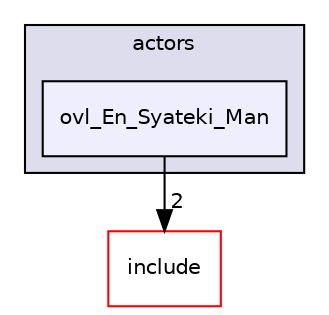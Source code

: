 digraph "src/overlays/actors/ovl_En_Syateki_Man" {
  compound=true
  node [ fontsize="10", fontname="Helvetica"];
  edge [ labelfontsize="10", labelfontname="Helvetica"];
  subgraph clusterdir_e93473484be31ce7bcb356bd643a22f8 {
    graph [ bgcolor="#ddddee", pencolor="black", label="actors" fontname="Helvetica", fontsize="10", URL="dir_e93473484be31ce7bcb356bd643a22f8.html"]
  dir_cf1494e643475ee36568f5d0cc9723fb [shape=box, label="ovl_En_Syateki_Man", style="filled", fillcolor="#eeeeff", pencolor="black", URL="dir_cf1494e643475ee36568f5d0cc9723fb.html"];
  }
  dir_d44c64559bbebec7f509842c48db8b23 [shape=box label="include" fillcolor="white" style="filled" color="red" URL="dir_d44c64559bbebec7f509842c48db8b23.html"];
  dir_cf1494e643475ee36568f5d0cc9723fb->dir_d44c64559bbebec7f509842c48db8b23 [headlabel="2", labeldistance=1.5 headhref="dir_000354_000000.html"];
}
